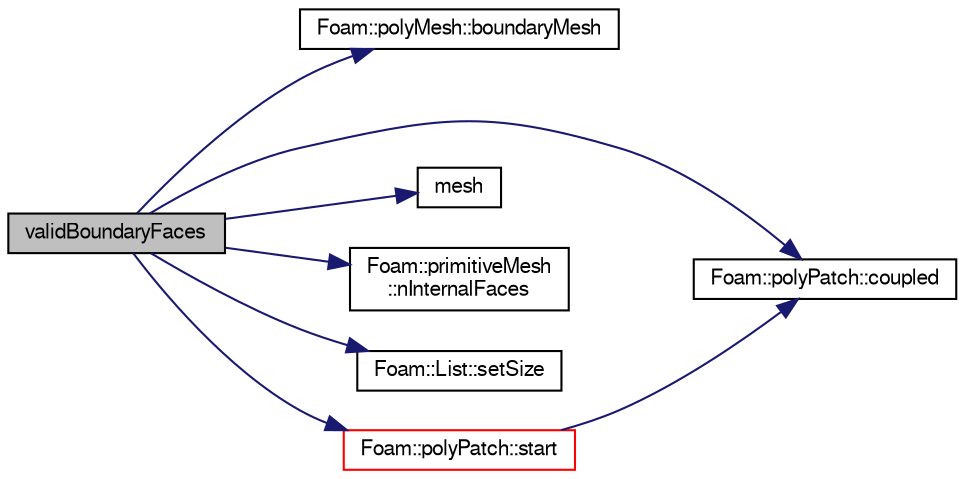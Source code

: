 digraph "validBoundaryFaces"
{
  bgcolor="transparent";
  edge [fontname="FreeSans",fontsize="10",labelfontname="FreeSans",labelfontsize="10"];
  node [fontname="FreeSans",fontsize="10",shape=record];
  rankdir="LR";
  Node357 [label="validBoundaryFaces",height=0.2,width=0.4,color="black", fillcolor="grey75", style="filled", fontcolor="black"];
  Node357 -> Node358 [color="midnightblue",fontsize="10",style="solid",fontname="FreeSans"];
  Node358 [label="Foam::polyMesh::boundaryMesh",height=0.2,width=0.4,color="black",URL="$a27410.html#a9f2b68c134340291eda6197f47f25484",tooltip="Return boundary mesh. "];
  Node357 -> Node359 [color="midnightblue",fontsize="10",style="solid",fontname="FreeSans"];
  Node359 [label="Foam::polyPatch::coupled",height=0.2,width=0.4,color="black",URL="$a27478.html#a39c01db0e66d00fe0621a0c7e5fc4ead",tooltip="Return true if this patch is geometrically coupled (i.e. faces and. "];
  Node357 -> Node360 [color="midnightblue",fontsize="10",style="solid",fontname="FreeSans"];
  Node360 [label="mesh",height=0.2,width=0.4,color="black",URL="$a22642.html#ae78c91f8ff731c07ccc4351d9fe861ba"];
  Node357 -> Node361 [color="midnightblue",fontsize="10",style="solid",fontname="FreeSans"];
  Node361 [label="Foam::primitiveMesh\l::nInternalFaces",height=0.2,width=0.4,color="black",URL="$a27530.html#aa6c7965af1f30d16d9125deb981cbdb0"];
  Node357 -> Node362 [color="midnightblue",fontsize="10",style="solid",fontname="FreeSans"];
  Node362 [label="Foam::List::setSize",height=0.2,width=0.4,color="black",URL="$a25694.html#aedb985ffeaf1bdbfeccc2a8730405703",tooltip="Reset size of List. "];
  Node357 -> Node363 [color="midnightblue",fontsize="10",style="solid",fontname="FreeSans"];
  Node363 [label="Foam::polyPatch::start",height=0.2,width=0.4,color="red",URL="$a27478.html#a6bfd3e3abb11e98bdb4b98671cec1234",tooltip="Return start label of this patch in the polyMesh face list. "];
  Node363 -> Node359 [color="midnightblue",fontsize="10",style="solid",fontname="FreeSans"];
}
